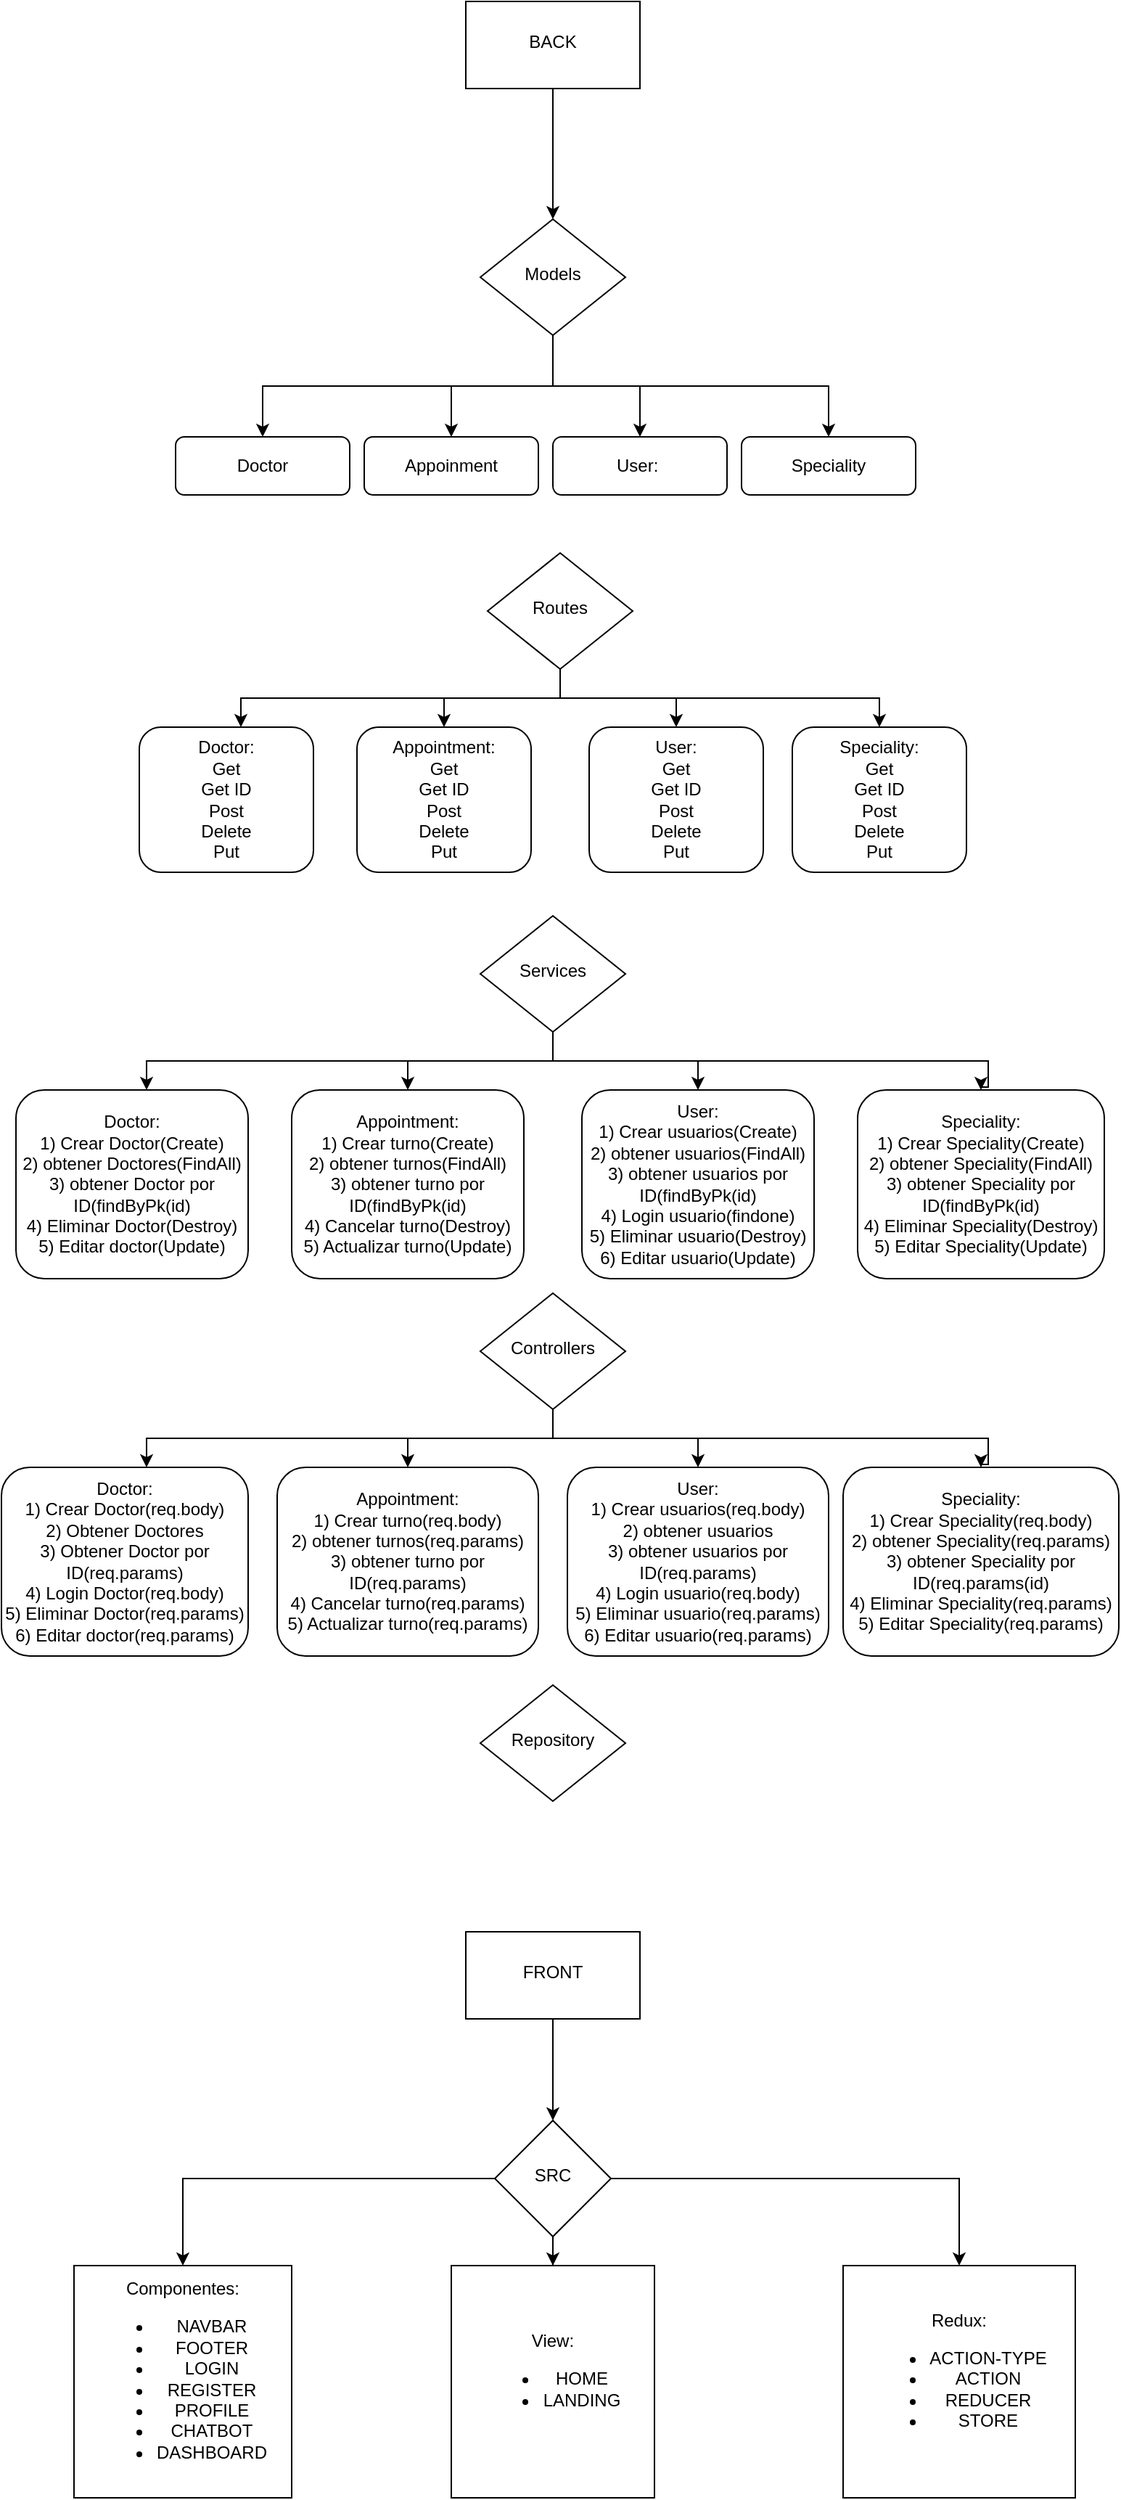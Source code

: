 <mxfile version="24.2.8" type="github">
  <diagram id="C5RBs43oDa-KdzZeNtuy" name="Page-1">
    <mxGraphModel dx="880" dy="1637" grid="1" gridSize="10" guides="1" tooltips="1" connect="1" arrows="1" fold="1" page="1" pageScale="1" pageWidth="827" pageHeight="1169" math="0" shadow="0">
      <root>
        <mxCell id="WIyWlLk6GJQsqaUBKTNV-0" />
        <mxCell id="WIyWlLk6GJQsqaUBKTNV-1" parent="WIyWlLk6GJQsqaUBKTNV-0" />
        <mxCell id="WIyWlLk6GJQsqaUBKTNV-3" value="Appoinment" style="rounded=1;whiteSpace=wrap;html=1;fontSize=12;glass=0;strokeWidth=1;shadow=0;" parent="WIyWlLk6GJQsqaUBKTNV-1" vertex="1">
          <mxGeometry x="270" y="170" width="120" height="40" as="geometry" />
        </mxCell>
        <mxCell id="VbyRztVG5FkuEBrkz8MD-3" style="edgeStyle=orthogonalEdgeStyle;rounded=0;orthogonalLoop=1;jettySize=auto;html=1;entryX=0.5;entryY=0;entryDx=0;entryDy=0;" edge="1" parent="WIyWlLk6GJQsqaUBKTNV-1" source="WIyWlLk6GJQsqaUBKTNV-6" target="WIyWlLk6GJQsqaUBKTNV-3">
          <mxGeometry relative="1" as="geometry" />
        </mxCell>
        <mxCell id="VbyRztVG5FkuEBrkz8MD-8" style="edgeStyle=orthogonalEdgeStyle;rounded=0;orthogonalLoop=1;jettySize=auto;html=1;" edge="1" parent="WIyWlLk6GJQsqaUBKTNV-1" source="WIyWlLk6GJQsqaUBKTNV-6" target="WIyWlLk6GJQsqaUBKTNV-11">
          <mxGeometry relative="1" as="geometry" />
        </mxCell>
        <mxCell id="VbyRztVG5FkuEBrkz8MD-11" style="edgeStyle=orthogonalEdgeStyle;rounded=0;orthogonalLoop=1;jettySize=auto;html=1;" edge="1" parent="WIyWlLk6GJQsqaUBKTNV-1" source="WIyWlLk6GJQsqaUBKTNV-6" target="VbyRztVG5FkuEBrkz8MD-6">
          <mxGeometry relative="1" as="geometry">
            <Array as="points">
              <mxPoint x="400" y="135" />
              <mxPoint x="590" y="135" />
            </Array>
          </mxGeometry>
        </mxCell>
        <mxCell id="WIyWlLk6GJQsqaUBKTNV-6" value="Models" style="rhombus;whiteSpace=wrap;html=1;shadow=0;fontFamily=Helvetica;fontSize=12;align=center;strokeWidth=1;spacing=6;spacingTop=-4;" parent="WIyWlLk6GJQsqaUBKTNV-1" vertex="1">
          <mxGeometry x="350" y="20" width="100" height="80" as="geometry" />
        </mxCell>
        <mxCell id="WIyWlLk6GJQsqaUBKTNV-7" value="Doctor" style="rounded=1;whiteSpace=wrap;html=1;fontSize=12;glass=0;strokeWidth=1;shadow=0;" parent="WIyWlLk6GJQsqaUBKTNV-1" vertex="1">
          <mxGeometry x="140" y="170" width="120" height="40" as="geometry" />
        </mxCell>
        <mxCell id="WIyWlLk6GJQsqaUBKTNV-11" value="User:&amp;nbsp;" style="rounded=1;whiteSpace=wrap;html=1;fontSize=12;glass=0;strokeWidth=1;shadow=0;" parent="WIyWlLk6GJQsqaUBKTNV-1" vertex="1">
          <mxGeometry x="400" y="170" width="120" height="40" as="geometry" />
        </mxCell>
        <mxCell id="VbyRztVG5FkuEBrkz8MD-6" value="Speciality" style="rounded=1;whiteSpace=wrap;html=1;fontSize=12;glass=0;strokeWidth=1;shadow=0;" vertex="1" parent="WIyWlLk6GJQsqaUBKTNV-1">
          <mxGeometry x="530" y="170" width="120" height="40" as="geometry" />
        </mxCell>
        <mxCell id="VbyRztVG5FkuEBrkz8MD-10" style="edgeStyle=orthogonalEdgeStyle;rounded=0;orthogonalLoop=1;jettySize=auto;html=1;" edge="1" parent="WIyWlLk6GJQsqaUBKTNV-1" source="WIyWlLk6GJQsqaUBKTNV-6" target="WIyWlLk6GJQsqaUBKTNV-7">
          <mxGeometry relative="1" as="geometry">
            <Array as="points">
              <mxPoint x="400" y="135" />
              <mxPoint x="200" y="135" />
            </Array>
          </mxGeometry>
        </mxCell>
        <mxCell id="VbyRztVG5FkuEBrkz8MD-16" style="edgeStyle=orthogonalEdgeStyle;rounded=0;orthogonalLoop=1;jettySize=auto;html=1;entryX=0.5;entryY=0;entryDx=0;entryDy=0;" edge="1" parent="WIyWlLk6GJQsqaUBKTNV-1" source="VbyRztVG5FkuEBrkz8MD-13" target="VbyRztVG5FkuEBrkz8MD-14">
          <mxGeometry relative="1" as="geometry" />
        </mxCell>
        <mxCell id="VbyRztVG5FkuEBrkz8MD-18" style="edgeStyle=orthogonalEdgeStyle;rounded=0;orthogonalLoop=1;jettySize=auto;html=1;" edge="1" parent="WIyWlLk6GJQsqaUBKTNV-1" source="VbyRztVG5FkuEBrkz8MD-13" target="VbyRztVG5FkuEBrkz8MD-17">
          <mxGeometry relative="1" as="geometry" />
        </mxCell>
        <mxCell id="VbyRztVG5FkuEBrkz8MD-13" value="Routes" style="rhombus;whiteSpace=wrap;html=1;shadow=0;fontFamily=Helvetica;fontSize=12;align=center;strokeWidth=1;spacing=6;spacingTop=-4;" vertex="1" parent="WIyWlLk6GJQsqaUBKTNV-1">
          <mxGeometry x="355" y="250" width="100" height="80" as="geometry" />
        </mxCell>
        <mxCell id="VbyRztVG5FkuEBrkz8MD-14" value="User:&lt;div&gt;Get&lt;/div&gt;&lt;div&gt;Get ID&lt;/div&gt;&lt;div&gt;Post&lt;/div&gt;&lt;div&gt;Delete&lt;/div&gt;&lt;div&gt;Put&lt;/div&gt;" style="rounded=1;whiteSpace=wrap;html=1;fontSize=12;glass=0;strokeWidth=1;shadow=0;" vertex="1" parent="WIyWlLk6GJQsqaUBKTNV-1">
          <mxGeometry x="425" y="370" width="120" height="100" as="geometry" />
        </mxCell>
        <mxCell id="VbyRztVG5FkuEBrkz8MD-17" value="Appointment:&lt;div&gt;Get&lt;/div&gt;&lt;div&gt;Get ID&lt;/div&gt;&lt;div&gt;Post&lt;/div&gt;&lt;div&gt;Delete&lt;/div&gt;&lt;div&gt;Put&lt;/div&gt;" style="rounded=1;whiteSpace=wrap;html=1;fontSize=12;glass=0;strokeWidth=1;shadow=0;" vertex="1" parent="WIyWlLk6GJQsqaUBKTNV-1">
          <mxGeometry x="265" y="370" width="120" height="100" as="geometry" />
        </mxCell>
        <mxCell id="VbyRztVG5FkuEBrkz8MD-19" value="Doctor:&lt;div&gt;Get&lt;/div&gt;&lt;div&gt;Get ID&lt;/div&gt;&lt;div&gt;Post&lt;/div&gt;&lt;div&gt;Delete&lt;/div&gt;&lt;div&gt;Put&lt;/div&gt;" style="rounded=1;whiteSpace=wrap;html=1;fontSize=12;glass=0;strokeWidth=1;shadow=0;" vertex="1" parent="WIyWlLk6GJQsqaUBKTNV-1">
          <mxGeometry x="115" y="370" width="120" height="100" as="geometry" />
        </mxCell>
        <mxCell id="VbyRztVG5FkuEBrkz8MD-20" value="Speciality:&lt;div&gt;&lt;span style=&quot;background-color: initial;&quot;&gt;Get&lt;/span&gt;&lt;br&gt;&lt;/div&gt;&lt;div&gt;Get ID&lt;/div&gt;&lt;div&gt;Post&lt;/div&gt;&lt;div&gt;Delete&lt;/div&gt;&lt;div&gt;Put&lt;/div&gt;" style="rounded=1;whiteSpace=wrap;html=1;fontSize=12;glass=0;strokeWidth=1;shadow=0;" vertex="1" parent="WIyWlLk6GJQsqaUBKTNV-1">
          <mxGeometry x="565" y="370" width="120" height="100" as="geometry" />
        </mxCell>
        <mxCell id="VbyRztVG5FkuEBrkz8MD-21" style="edgeStyle=orthogonalEdgeStyle;rounded=0;orthogonalLoop=1;jettySize=auto;html=1;" edge="1" parent="WIyWlLk6GJQsqaUBKTNV-1" source="VbyRztVG5FkuEBrkz8MD-13" target="VbyRztVG5FkuEBrkz8MD-20">
          <mxGeometry relative="1" as="geometry">
            <Array as="points">
              <mxPoint x="405" y="350" />
              <mxPoint x="625" y="350" />
            </Array>
          </mxGeometry>
        </mxCell>
        <mxCell id="VbyRztVG5FkuEBrkz8MD-22" style="edgeStyle=orthogonalEdgeStyle;rounded=0;orthogonalLoop=1;jettySize=auto;html=1;" edge="1" parent="WIyWlLk6GJQsqaUBKTNV-1" source="VbyRztVG5FkuEBrkz8MD-13" target="VbyRztVG5FkuEBrkz8MD-19">
          <mxGeometry relative="1" as="geometry">
            <Array as="points">
              <mxPoint x="405" y="350" />
              <mxPoint x="185" y="350" />
            </Array>
          </mxGeometry>
        </mxCell>
        <mxCell id="VbyRztVG5FkuEBrkz8MD-25" style="edgeStyle=orthogonalEdgeStyle;rounded=0;orthogonalLoop=1;jettySize=auto;html=1;entryX=0.5;entryY=0;entryDx=0;entryDy=0;" edge="1" parent="WIyWlLk6GJQsqaUBKTNV-1" source="VbyRztVG5FkuEBrkz8MD-23" target="VbyRztVG5FkuEBrkz8MD-24">
          <mxGeometry relative="1" as="geometry" />
        </mxCell>
        <mxCell id="VbyRztVG5FkuEBrkz8MD-27" style="edgeStyle=orthogonalEdgeStyle;rounded=0;orthogonalLoop=1;jettySize=auto;html=1;entryX=0.5;entryY=0;entryDx=0;entryDy=0;" edge="1" parent="WIyWlLk6GJQsqaUBKTNV-1" source="VbyRztVG5FkuEBrkz8MD-23" target="VbyRztVG5FkuEBrkz8MD-26">
          <mxGeometry relative="1" as="geometry" />
        </mxCell>
        <mxCell id="VbyRztVG5FkuEBrkz8MD-33" style="edgeStyle=orthogonalEdgeStyle;rounded=0;orthogonalLoop=1;jettySize=auto;html=1;" edge="1" parent="WIyWlLk6GJQsqaUBKTNV-1" source="VbyRztVG5FkuEBrkz8MD-23" target="VbyRztVG5FkuEBrkz8MD-28">
          <mxGeometry relative="1" as="geometry">
            <Array as="points">
              <mxPoint x="400" y="600" />
              <mxPoint x="120" y="600" />
            </Array>
          </mxGeometry>
        </mxCell>
        <mxCell id="VbyRztVG5FkuEBrkz8MD-23" value="Services" style="rhombus;whiteSpace=wrap;html=1;shadow=0;fontFamily=Helvetica;fontSize=12;align=center;strokeWidth=1;spacing=6;spacingTop=-4;" vertex="1" parent="WIyWlLk6GJQsqaUBKTNV-1">
          <mxGeometry x="350" y="500" width="100" height="80" as="geometry" />
        </mxCell>
        <mxCell id="VbyRztVG5FkuEBrkz8MD-24" value="User:&lt;div&gt;1) Crear usuarios(Create)&lt;/div&gt;&lt;div&gt;2) obtener usuarios(FindAll)&lt;/div&gt;&lt;div&gt;3) obtener usuarios por ID(findByPk(id)&lt;/div&gt;&lt;div&gt;4) Login usuario(findone)&lt;/div&gt;&lt;div&gt;5) Eliminar usuario(Destroy)&lt;/div&gt;&lt;div&gt;6) Editar usuario(Update)&lt;/div&gt;" style="rounded=1;whiteSpace=wrap;html=1;fontSize=12;glass=0;strokeWidth=1;shadow=0;" vertex="1" parent="WIyWlLk6GJQsqaUBKTNV-1">
          <mxGeometry x="420" y="620" width="160" height="130" as="geometry" />
        </mxCell>
        <mxCell id="VbyRztVG5FkuEBrkz8MD-26" value="Appointment:&lt;div&gt;1) Crear turno(Create)&lt;/div&gt;&lt;div&gt;2) obtener turnos(FindAll)&lt;/div&gt;&lt;div&gt;3) obtener turno por ID(findByPk(id)&lt;/div&gt;&lt;div&gt;&lt;span style=&quot;background-color: initial;&quot;&gt;4) Cancelar turno(Destroy)&lt;/span&gt;&lt;br&gt;&lt;/div&gt;&lt;div&gt;5) Actualizar turno(Update)&lt;/div&gt;" style="rounded=1;whiteSpace=wrap;html=1;fontSize=12;glass=0;strokeWidth=1;shadow=0;" vertex="1" parent="WIyWlLk6GJQsqaUBKTNV-1">
          <mxGeometry x="220" y="620" width="160" height="130" as="geometry" />
        </mxCell>
        <mxCell id="VbyRztVG5FkuEBrkz8MD-28" value="Doctor:&lt;div&gt;1) Crear Doctor(Create)&lt;/div&gt;&lt;div&gt;2) obtener Doctores(FindAll)&lt;/div&gt;&lt;div&gt;3) obtener Doctor por ID(findByPk(id)&lt;/div&gt;&lt;div&gt;4) Eliminar Doctor(Destroy)&lt;/div&gt;&lt;div&gt;5) Editar doctor(Update)&lt;/div&gt;" style="rounded=1;whiteSpace=wrap;html=1;fontSize=12;glass=0;strokeWidth=1;shadow=0;" vertex="1" parent="WIyWlLk6GJQsqaUBKTNV-1">
          <mxGeometry x="30" y="620" width="160" height="130" as="geometry" />
        </mxCell>
        <mxCell id="VbyRztVG5FkuEBrkz8MD-30" value="Speciality:&lt;div&gt;1) Crear Speciality(Create)&lt;/div&gt;&lt;div&gt;2) obtener Speciality(FindAll)&lt;/div&gt;&lt;div&gt;3) obtener Speciality por ID(findByPk(id)&lt;/div&gt;&lt;div&gt;4) Eliminar Speciality(Destroy)&lt;/div&gt;&lt;div&gt;5) Editar Speciality(Update)&lt;/div&gt;" style="rounded=1;whiteSpace=wrap;html=1;fontSize=12;glass=0;strokeWidth=1;shadow=0;" vertex="1" parent="WIyWlLk6GJQsqaUBKTNV-1">
          <mxGeometry x="610" y="620" width="170" height="130" as="geometry" />
        </mxCell>
        <mxCell id="VbyRztVG5FkuEBrkz8MD-34" style="edgeStyle=orthogonalEdgeStyle;rounded=0;orthogonalLoop=1;jettySize=auto;html=1;" edge="1" parent="WIyWlLk6GJQsqaUBKTNV-1" source="VbyRztVG5FkuEBrkz8MD-23" target="VbyRztVG5FkuEBrkz8MD-30">
          <mxGeometry relative="1" as="geometry">
            <Array as="points">
              <mxPoint x="400" y="600" />
              <mxPoint x="700" y="600" />
              <mxPoint x="700" y="618" />
              <mxPoint x="695" y="618" />
            </Array>
          </mxGeometry>
        </mxCell>
        <mxCell id="VbyRztVG5FkuEBrkz8MD-51" style="edgeStyle=orthogonalEdgeStyle;rounded=0;orthogonalLoop=1;jettySize=auto;html=1;entryX=0.5;entryY=0;entryDx=0;entryDy=0;" edge="1" parent="WIyWlLk6GJQsqaUBKTNV-1" source="VbyRztVG5FkuEBrkz8MD-54" target="VbyRztVG5FkuEBrkz8MD-55">
          <mxGeometry relative="1" as="geometry" />
        </mxCell>
        <mxCell id="VbyRztVG5FkuEBrkz8MD-52" style="edgeStyle=orthogonalEdgeStyle;rounded=0;orthogonalLoop=1;jettySize=auto;html=1;entryX=0.5;entryY=0;entryDx=0;entryDy=0;" edge="1" parent="WIyWlLk6GJQsqaUBKTNV-1" source="VbyRztVG5FkuEBrkz8MD-54" target="VbyRztVG5FkuEBrkz8MD-56">
          <mxGeometry relative="1" as="geometry" />
        </mxCell>
        <mxCell id="VbyRztVG5FkuEBrkz8MD-53" style="edgeStyle=orthogonalEdgeStyle;rounded=0;orthogonalLoop=1;jettySize=auto;html=1;" edge="1" parent="WIyWlLk6GJQsqaUBKTNV-1" source="VbyRztVG5FkuEBrkz8MD-54" target="VbyRztVG5FkuEBrkz8MD-57">
          <mxGeometry relative="1" as="geometry">
            <Array as="points">
              <mxPoint x="400" y="860" />
              <mxPoint x="120" y="860" />
            </Array>
          </mxGeometry>
        </mxCell>
        <mxCell id="VbyRztVG5FkuEBrkz8MD-54" value="Controllers" style="rhombus;whiteSpace=wrap;html=1;shadow=0;fontFamily=Helvetica;fontSize=12;align=center;strokeWidth=1;spacing=6;spacingTop=-4;" vertex="1" parent="WIyWlLk6GJQsqaUBKTNV-1">
          <mxGeometry x="350" y="760" width="100" height="80" as="geometry" />
        </mxCell>
        <mxCell id="VbyRztVG5FkuEBrkz8MD-55" value="User:&lt;div&gt;1) Crear usuarios(req.body)&lt;/div&gt;&lt;div&gt;2) obtener usuarios&lt;/div&gt;&lt;div&gt;3) obtener usuarios por ID(req.params)&lt;/div&gt;&lt;div&gt;4) Login usuario(req.body)&lt;/div&gt;&lt;div&gt;5) Eliminar usuario(req.params)&lt;/div&gt;&lt;div&gt;6) Editar usuario(req.params)&lt;/div&gt;" style="rounded=1;whiteSpace=wrap;html=1;fontSize=12;glass=0;strokeWidth=1;shadow=0;" vertex="1" parent="WIyWlLk6GJQsqaUBKTNV-1">
          <mxGeometry x="410" y="880" width="180" height="130" as="geometry" />
        </mxCell>
        <mxCell id="VbyRztVG5FkuEBrkz8MD-56" value="Appointment:&lt;div&gt;1) Crear turno(req.body)&lt;/div&gt;&lt;div&gt;2) obtener turnos(req.params)&lt;/div&gt;&lt;div&gt;3) obtener turno por ID(req.params)&lt;/div&gt;&lt;div&gt;&lt;span style=&quot;background-color: initial;&quot;&gt;4) Cancelar turno(&lt;/span&gt;req.params&lt;span style=&quot;background-color: initial;&quot;&gt;)&lt;/span&gt;&lt;br&gt;&lt;/div&gt;&lt;div&gt;5) Actualizar turno(req.params)&lt;/div&gt;" style="rounded=1;whiteSpace=wrap;html=1;fontSize=12;glass=0;strokeWidth=1;shadow=0;" vertex="1" parent="WIyWlLk6GJQsqaUBKTNV-1">
          <mxGeometry x="210" y="880" width="180" height="130" as="geometry" />
        </mxCell>
        <mxCell id="VbyRztVG5FkuEBrkz8MD-57" value="Doctor:&lt;div&gt;1) Crear Doctor(req.body)&lt;/div&gt;&lt;div&gt;2) Obtener Doctores&lt;/div&gt;&lt;div&gt;3) Obtener Doctor por ID(req.params)&lt;/div&gt;&lt;div&gt;4) Login Doctor(req.body)&lt;/div&gt;&lt;div&gt;5) Eliminar Doctor(req.params)&lt;/div&gt;&lt;div&gt;6) Editar doctor(req.params)&lt;/div&gt;" style="rounded=1;whiteSpace=wrap;html=1;fontSize=12;glass=0;strokeWidth=1;shadow=0;" vertex="1" parent="WIyWlLk6GJQsqaUBKTNV-1">
          <mxGeometry x="20" y="880" width="170" height="130" as="geometry" />
        </mxCell>
        <mxCell id="VbyRztVG5FkuEBrkz8MD-58" value="Speciality:&lt;div&gt;1) Crear Speciality(req.body)&lt;/div&gt;&lt;div&gt;2) obtener Speciality(req.params)&lt;/div&gt;&lt;div&gt;3) obtener Speciality por ID(req.params(id)&lt;/div&gt;&lt;div&gt;4) Eliminar Speciality(req.params)&lt;/div&gt;&lt;div&gt;5) Editar Speciality(req.params)&lt;/div&gt;" style="rounded=1;whiteSpace=wrap;html=1;fontSize=12;glass=0;strokeWidth=1;shadow=0;" vertex="1" parent="WIyWlLk6GJQsqaUBKTNV-1">
          <mxGeometry x="600" y="880" width="190" height="130" as="geometry" />
        </mxCell>
        <mxCell id="VbyRztVG5FkuEBrkz8MD-59" style="edgeStyle=orthogonalEdgeStyle;rounded=0;orthogonalLoop=1;jettySize=auto;html=1;" edge="1" parent="WIyWlLk6GJQsqaUBKTNV-1" source="VbyRztVG5FkuEBrkz8MD-54" target="VbyRztVG5FkuEBrkz8MD-58">
          <mxGeometry relative="1" as="geometry">
            <Array as="points">
              <mxPoint x="400" y="860" />
              <mxPoint x="700" y="860" />
              <mxPoint x="700" y="878" />
              <mxPoint x="695" y="878" />
            </Array>
          </mxGeometry>
        </mxCell>
        <mxCell id="VbyRztVG5FkuEBrkz8MD-60" value="Repository" style="rhombus;whiteSpace=wrap;html=1;shadow=0;fontFamily=Helvetica;fontSize=12;align=center;strokeWidth=1;spacing=6;spacingTop=-4;" vertex="1" parent="WIyWlLk6GJQsqaUBKTNV-1">
          <mxGeometry x="350" y="1030" width="100" height="80" as="geometry" />
        </mxCell>
        <mxCell id="VbyRztVG5FkuEBrkz8MD-63" style="edgeStyle=orthogonalEdgeStyle;rounded=0;orthogonalLoop=1;jettySize=auto;html=1;" edge="1" parent="WIyWlLk6GJQsqaUBKTNV-1" source="VbyRztVG5FkuEBrkz8MD-61" target="WIyWlLk6GJQsqaUBKTNV-6">
          <mxGeometry relative="1" as="geometry" />
        </mxCell>
        <mxCell id="VbyRztVG5FkuEBrkz8MD-61" value="BACK" style="whiteSpace=wrap;html=1;shadow=0;strokeWidth=1;spacing=6;spacingTop=-4;" vertex="1" parent="WIyWlLk6GJQsqaUBKTNV-1">
          <mxGeometry x="340" y="-130" width="120" height="60" as="geometry" />
        </mxCell>
        <mxCell id="VbyRztVG5FkuEBrkz8MD-69" value="" style="edgeStyle=orthogonalEdgeStyle;rounded=0;orthogonalLoop=1;jettySize=auto;html=1;" edge="1" parent="WIyWlLk6GJQsqaUBKTNV-1" source="VbyRztVG5FkuEBrkz8MD-66" target="VbyRztVG5FkuEBrkz8MD-68">
          <mxGeometry relative="1" as="geometry" />
        </mxCell>
        <mxCell id="VbyRztVG5FkuEBrkz8MD-66" value="FRONT" style="whiteSpace=wrap;html=1;shadow=0;strokeWidth=1;spacing=6;spacingTop=-4;" vertex="1" parent="WIyWlLk6GJQsqaUBKTNV-1">
          <mxGeometry x="340" y="1200" width="120" height="60" as="geometry" />
        </mxCell>
        <mxCell id="VbyRztVG5FkuEBrkz8MD-71" value="" style="edgeStyle=orthogonalEdgeStyle;rounded=0;orthogonalLoop=1;jettySize=auto;html=1;" edge="1" parent="WIyWlLk6GJQsqaUBKTNV-1" source="VbyRztVG5FkuEBrkz8MD-68" target="VbyRztVG5FkuEBrkz8MD-70">
          <mxGeometry relative="1" as="geometry" />
        </mxCell>
        <mxCell id="VbyRztVG5FkuEBrkz8MD-76" value="" style="edgeStyle=orthogonalEdgeStyle;rounded=0;orthogonalLoop=1;jettySize=auto;html=1;" edge="1" parent="WIyWlLk6GJQsqaUBKTNV-1" source="VbyRztVG5FkuEBrkz8MD-68" target="VbyRztVG5FkuEBrkz8MD-75">
          <mxGeometry relative="1" as="geometry" />
        </mxCell>
        <mxCell id="VbyRztVG5FkuEBrkz8MD-79" value="" style="edgeStyle=orthogonalEdgeStyle;rounded=0;orthogonalLoop=1;jettySize=auto;html=1;" edge="1" parent="WIyWlLk6GJQsqaUBKTNV-1" source="VbyRztVG5FkuEBrkz8MD-68" target="VbyRztVG5FkuEBrkz8MD-78">
          <mxGeometry relative="1" as="geometry" />
        </mxCell>
        <mxCell id="VbyRztVG5FkuEBrkz8MD-68" value="SRC" style="rhombus;whiteSpace=wrap;html=1;shadow=0;strokeWidth=1;spacing=6;spacingTop=-4;" vertex="1" parent="WIyWlLk6GJQsqaUBKTNV-1">
          <mxGeometry x="360" y="1330" width="80" height="80" as="geometry" />
        </mxCell>
        <mxCell id="VbyRztVG5FkuEBrkz8MD-70" value="Componentes:&lt;div&gt;&lt;ul&gt;&lt;li&gt;&lt;span style=&quot;background-color: initial;&quot;&gt;NAVBAR&lt;/span&gt;&lt;br&gt;&lt;/li&gt;&lt;li&gt;FOOTER&lt;/li&gt;&lt;li&gt;LOGIN&lt;/li&gt;&lt;li&gt;REGISTER&lt;/li&gt;&lt;li&gt;PROFILE&lt;/li&gt;&lt;li&gt;CHATBOT&lt;/li&gt;&lt;li&gt;DASHBOARD&lt;/li&gt;&lt;/ul&gt;&lt;/div&gt;" style="whiteSpace=wrap;html=1;shadow=0;strokeWidth=1;spacing=6;spacingTop=-4;" vertex="1" parent="WIyWlLk6GJQsqaUBKTNV-1">
          <mxGeometry x="70" y="1430" width="150" height="160" as="geometry" />
        </mxCell>
        <mxCell id="VbyRztVG5FkuEBrkz8MD-75" value="View:&lt;div&gt;&lt;ul&gt;&lt;li&gt;HOME&lt;/li&gt;&lt;li&gt;LANDING&lt;/li&gt;&lt;/ul&gt;&lt;/div&gt;" style="whiteSpace=wrap;html=1;shadow=0;strokeWidth=1;spacing=6;spacingTop=-4;" vertex="1" parent="WIyWlLk6GJQsqaUBKTNV-1">
          <mxGeometry x="330" y="1430" width="140" height="160" as="geometry" />
        </mxCell>
        <mxCell id="VbyRztVG5FkuEBrkz8MD-78" value="Redux:&lt;div&gt;&lt;ul&gt;&lt;li&gt;ACTION-TYPE&lt;/li&gt;&lt;li&gt;ACTION&lt;/li&gt;&lt;li&gt;REDUCER&lt;/li&gt;&lt;li&gt;STORE&lt;/li&gt;&lt;/ul&gt;&lt;/div&gt;" style="whiteSpace=wrap;html=1;shadow=0;strokeWidth=1;spacing=6;spacingTop=-4;" vertex="1" parent="WIyWlLk6GJQsqaUBKTNV-1">
          <mxGeometry x="600" y="1430" width="160" height="160" as="geometry" />
        </mxCell>
      </root>
    </mxGraphModel>
  </diagram>
</mxfile>
